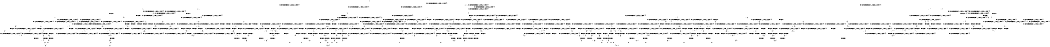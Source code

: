 digraph BCG {
size = "7, 10.5";
center = TRUE;
node [shape = circle];
0 [peripheries = 2];
0 -> 1 [label = "EX !0 !ATOMIC_EXCH_BRANCH (1, +0, FALSE, +0, 3, TRUE) !{0}"];
0 -> 2 [label = "EX !2 !ATOMIC_EXCH_BRANCH (1, +0, TRUE, +0, 1, TRUE) !{0}"];
0 -> 3 [label = "EX !1 !ATOMIC_EXCH_BRANCH (1, +1, TRUE, +0, 2, TRUE) !{0}"];
0 -> 4 [label = "EX !0 !ATOMIC_EXCH_BRANCH (1, +0, FALSE, +0, 3, TRUE) !{0}"];
1 -> 5 [label = "EX !2 !ATOMIC_EXCH_BRANCH (1, +0, TRUE, +0, 1, TRUE) !{0}"];
1 -> 6 [label = "EX !1 !ATOMIC_EXCH_BRANCH (1, +1, TRUE, +0, 2, TRUE) !{0}"];
1 -> 7 [label = "TERMINATE !0"];
2 -> 2 [label = "EX !2 !ATOMIC_EXCH_BRANCH (1, +0, TRUE, +0, 1, TRUE) !{0}"];
2 -> 8 [label = "EX !0 !ATOMIC_EXCH_BRANCH (1, +0, FALSE, +0, 3, TRUE) !{0}"];
2 -> 9 [label = "EX !1 !ATOMIC_EXCH_BRANCH (1, +1, TRUE, +0, 2, TRUE) !{0}"];
2 -> 10 [label = "EX !0 !ATOMIC_EXCH_BRANCH (1, +0, FALSE, +0, 3, TRUE) !{0}"];
3 -> 11 [label = "EX !0 !ATOMIC_EXCH_BRANCH (1, +0, FALSE, +0, 3, FALSE) !{0}"];
3 -> 12 [label = "EX !2 !ATOMIC_EXCH_BRANCH (1, +0, TRUE, +0, 1, FALSE) !{0}"];
3 -> 13 [label = "TERMINATE !1"];
3 -> 14 [label = "EX !0 !ATOMIC_EXCH_BRANCH (1, +0, FALSE, +0, 3, FALSE) !{0}"];
4 -> 15 [label = "EX !2 !ATOMIC_EXCH_BRANCH (1, +0, TRUE, +0, 1, TRUE) !{0}"];
4 -> 16 [label = "EX !1 !ATOMIC_EXCH_BRANCH (1, +1, TRUE, +0, 2, TRUE) !{0}"];
4 -> 17 [label = "TERMINATE !0"];
5 -> 5 [label = "EX !2 !ATOMIC_EXCH_BRANCH (1, +0, TRUE, +0, 1, TRUE) !{0}"];
5 -> 18 [label = "EX !1 !ATOMIC_EXCH_BRANCH (1, +1, TRUE, +0, 2, TRUE) !{0}"];
5 -> 19 [label = "TERMINATE !0"];
6 -> 20 [label = "EX !2 !ATOMIC_EXCH_BRANCH (1, +0, TRUE, +0, 1, FALSE) !{0}"];
6 -> 21 [label = "TERMINATE !0"];
6 -> 22 [label = "TERMINATE !1"];
7 -> 23 [label = "EX !2 !ATOMIC_EXCH_BRANCH (1, +0, TRUE, +0, 1, TRUE) !{1}"];
7 -> 24 [label = "EX !1 !ATOMIC_EXCH_BRANCH (1, +1, TRUE, +0, 2, TRUE) !{1}"];
7 -> 25 [label = "EX !1 !ATOMIC_EXCH_BRANCH (1, +1, TRUE, +0, 2, TRUE) !{1}"];
8 -> 5 [label = "EX !2 !ATOMIC_EXCH_BRANCH (1, +0, TRUE, +0, 1, TRUE) !{0}"];
8 -> 18 [label = "EX !1 !ATOMIC_EXCH_BRANCH (1, +1, TRUE, +0, 2, TRUE) !{0}"];
8 -> 19 [label = "TERMINATE !0"];
9 -> 12 [label = "EX !2 !ATOMIC_EXCH_BRANCH (1, +0, TRUE, +0, 1, FALSE) !{0}"];
9 -> 26 [label = "EX !0 !ATOMIC_EXCH_BRANCH (1, +0, FALSE, +0, 3, FALSE) !{0}"];
9 -> 27 [label = "TERMINATE !1"];
9 -> 28 [label = "EX !0 !ATOMIC_EXCH_BRANCH (1, +0, FALSE, +0, 3, FALSE) !{0}"];
10 -> 15 [label = "EX !2 !ATOMIC_EXCH_BRANCH (1, +0, TRUE, +0, 1, TRUE) !{0}"];
10 -> 29 [label = "EX !1 !ATOMIC_EXCH_BRANCH (1, +1, TRUE, +0, 2, TRUE) !{0}"];
10 -> 30 [label = "TERMINATE !0"];
11 -> 31 [label = "EX !0 !ATOMIC_EXCH_BRANCH (1, +1, TRUE, +0, 3, FALSE) !{0}"];
11 -> 32 [label = "EX !2 !ATOMIC_EXCH_BRANCH (1, +0, TRUE, +0, 1, FALSE) !{0}"];
11 -> 33 [label = "TERMINATE !1"];
11 -> 34 [label = "EX !0 !ATOMIC_EXCH_BRANCH (1, +1, TRUE, +0, 3, FALSE) !{0}"];
12 -> 35 [label = "EX !0 !ATOMIC_EXCH_BRANCH (1, +0, FALSE, +0, 3, TRUE) !{0}"];
12 -> 36 [label = "TERMINATE !2"];
12 -> 37 [label = "TERMINATE !1"];
12 -> 38 [label = "EX !0 !ATOMIC_EXCH_BRANCH (1, +0, FALSE, +0, 3, TRUE) !{0}"];
13 -> 39 [label = "EX !0 !ATOMIC_EXCH_BRANCH (1, +0, FALSE, +0, 3, FALSE) !{0}"];
13 -> 40 [label = "EX !2 !ATOMIC_EXCH_BRANCH (1, +0, TRUE, +0, 1, FALSE) !{0}"];
13 -> 41 [label = "EX !0 !ATOMIC_EXCH_BRANCH (1, +0, FALSE, +0, 3, FALSE) !{0}"];
14 -> 42 [label = "EX !2 !ATOMIC_EXCH_BRANCH (1, +0, TRUE, +0, 1, FALSE) !{0}"];
14 -> 43 [label = "TERMINATE !1"];
14 -> 34 [label = "EX !0 !ATOMIC_EXCH_BRANCH (1, +1, TRUE, +0, 3, FALSE) !{0}"];
15 -> 15 [label = "EX !2 !ATOMIC_EXCH_BRANCH (1, +0, TRUE, +0, 1, TRUE) !{0}"];
15 -> 29 [label = "EX !1 !ATOMIC_EXCH_BRANCH (1, +1, TRUE, +0, 2, TRUE) !{0}"];
15 -> 30 [label = "TERMINATE !0"];
16 -> 44 [label = "EX !2 !ATOMIC_EXCH_BRANCH (1, +0, TRUE, +0, 1, FALSE) !{0}"];
16 -> 45 [label = "TERMINATE !0"];
16 -> 46 [label = "TERMINATE !1"];
17 -> 47 [label = "EX !2 !ATOMIC_EXCH_BRANCH (1, +0, TRUE, +0, 1, TRUE) !{1}"];
17 -> 48 [label = "EX !1 !ATOMIC_EXCH_BRANCH (1, +1, TRUE, +0, 2, TRUE) !{1}"];
18 -> 20 [label = "EX !2 !ATOMIC_EXCH_BRANCH (1, +0, TRUE, +0, 1, FALSE) !{0}"];
18 -> 49 [label = "TERMINATE !0"];
18 -> 50 [label = "TERMINATE !1"];
19 -> 23 [label = "EX !2 !ATOMIC_EXCH_BRANCH (1, +0, TRUE, +0, 1, TRUE) !{1}"];
19 -> 51 [label = "EX !1 !ATOMIC_EXCH_BRANCH (1, +1, TRUE, +0, 2, TRUE) !{1}"];
19 -> 52 [label = "EX !1 !ATOMIC_EXCH_BRANCH (1, +1, TRUE, +0, 2, TRUE) !{1}"];
20 -> 53 [label = "TERMINATE !0"];
20 -> 54 [label = "TERMINATE !2"];
20 -> 55 [label = "TERMINATE !1"];
21 -> 56 [label = "EX !2 !ATOMIC_EXCH_BRANCH (1, +0, TRUE, +0, 1, FALSE) !{1}"];
21 -> 57 [label = "TERMINATE !1"];
22 -> 58 [label = "EX !2 !ATOMIC_EXCH_BRANCH (1, +0, TRUE, +0, 1, FALSE) !{0}"];
22 -> 59 [label = "TERMINATE !0"];
23 -> 23 [label = "EX !2 !ATOMIC_EXCH_BRANCH (1, +0, TRUE, +0, 1, TRUE) !{1}"];
23 -> 51 [label = "EX !1 !ATOMIC_EXCH_BRANCH (1, +1, TRUE, +0, 2, TRUE) !{1}"];
23 -> 52 [label = "EX !1 !ATOMIC_EXCH_BRANCH (1, +1, TRUE, +0, 2, TRUE) !{1}"];
24 -> 56 [label = "EX !2 !ATOMIC_EXCH_BRANCH (1, +0, TRUE, +0, 1, FALSE) !{1}"];
24 -> 57 [label = "TERMINATE !1"];
25 -> 60 [label = "EX !2 !ATOMIC_EXCH_BRANCH (1, +0, TRUE, +0, 1, FALSE) !{1}"];
25 -> 61 [label = "TERMINATE !1"];
26 -> 62 [label = "EX !0 !ATOMIC_EXCH_BRANCH (1, +1, TRUE, +0, 3, FALSE) !{0}"];
26 -> 32 [label = "EX !2 !ATOMIC_EXCH_BRANCH (1, +0, TRUE, +0, 1, FALSE) !{0}"];
26 -> 63 [label = "TERMINATE !1"];
26 -> 64 [label = "EX !0 !ATOMIC_EXCH_BRANCH (1, +1, TRUE, +0, 3, FALSE) !{0}"];
27 -> 40 [label = "EX !2 !ATOMIC_EXCH_BRANCH (1, +0, TRUE, +0, 1, FALSE) !{0}"];
27 -> 65 [label = "EX !0 !ATOMIC_EXCH_BRANCH (1, +0, FALSE, +0, 3, FALSE) !{0}"];
27 -> 66 [label = "EX !0 !ATOMIC_EXCH_BRANCH (1, +0, FALSE, +0, 3, FALSE) !{0}"];
28 -> 42 [label = "EX !2 !ATOMIC_EXCH_BRANCH (1, +0, TRUE, +0, 1, FALSE) !{0}"];
28 -> 67 [label = "TERMINATE !1"];
28 -> 64 [label = "EX !0 !ATOMIC_EXCH_BRANCH (1, +1, TRUE, +0, 3, FALSE) !{0}"];
29 -> 44 [label = "EX !2 !ATOMIC_EXCH_BRANCH (1, +0, TRUE, +0, 1, FALSE) !{0}"];
29 -> 68 [label = "TERMINATE !0"];
29 -> 69 [label = "TERMINATE !1"];
30 -> 47 [label = "EX !2 !ATOMIC_EXCH_BRANCH (1, +0, TRUE, +0, 1, TRUE) !{1}"];
30 -> 70 [label = "EX !1 !ATOMIC_EXCH_BRANCH (1, +1, TRUE, +0, 2, TRUE) !{1}"];
31 -> 20 [label = "EX !2 !ATOMIC_EXCH_BRANCH (1, +0, TRUE, +0, 1, FALSE) !{0}"];
31 -> 21 [label = "TERMINATE !0"];
31 -> 22 [label = "TERMINATE !1"];
32 -> 71 [label = "EX !0 !ATOMIC_EXCH_BRANCH (1, +1, TRUE, +0, 3, TRUE) !{0}"];
32 -> 72 [label = "TERMINATE !2"];
32 -> 73 [label = "TERMINATE !1"];
32 -> 74 [label = "EX !0 !ATOMIC_EXCH_BRANCH (1, +1, TRUE, +0, 3, TRUE) !{0}"];
33 -> 75 [label = "EX !0 !ATOMIC_EXCH_BRANCH (1, +1, TRUE, +0, 3, FALSE) !{0}"];
33 -> 76 [label = "EX !2 !ATOMIC_EXCH_BRANCH (1, +0, TRUE, +0, 1, FALSE) !{0}"];
33 -> 77 [label = "EX !0 !ATOMIC_EXCH_BRANCH (1, +1, TRUE, +0, 3, FALSE) !{0}"];
34 -> 44 [label = "EX !2 !ATOMIC_EXCH_BRANCH (1, +0, TRUE, +0, 1, FALSE) !{0}"];
34 -> 45 [label = "TERMINATE !0"];
34 -> 46 [label = "TERMINATE !1"];
35 -> 53 [label = "TERMINATE !0"];
35 -> 54 [label = "TERMINATE !2"];
35 -> 55 [label = "TERMINATE !1"];
36 -> 78 [label = "EX !0 !ATOMIC_EXCH_BRANCH (1, +0, FALSE, +0, 3, TRUE) !{0}"];
36 -> 79 [label = "TERMINATE !1"];
36 -> 80 [label = "EX !0 !ATOMIC_EXCH_BRANCH (1, +0, FALSE, +0, 3, TRUE) !{0}"];
37 -> 81 [label = "EX !0 !ATOMIC_EXCH_BRANCH (1, +0, FALSE, +0, 3, TRUE) !{0}"];
37 -> 82 [label = "TERMINATE !2"];
37 -> 83 [label = "EX !0 !ATOMIC_EXCH_BRANCH (1, +0, FALSE, +0, 3, TRUE) !{0}"];
38 -> 84 [label = "TERMINATE !0"];
38 -> 85 [label = "TERMINATE !2"];
38 -> 86 [label = "TERMINATE !1"];
39 -> 75 [label = "EX !0 !ATOMIC_EXCH_BRANCH (1, +1, TRUE, +0, 3, FALSE) !{0}"];
39 -> 76 [label = "EX !2 !ATOMIC_EXCH_BRANCH (1, +0, TRUE, +0, 1, FALSE) !{0}"];
39 -> 77 [label = "EX !0 !ATOMIC_EXCH_BRANCH (1, +1, TRUE, +0, 3, FALSE) !{0}"];
40 -> 81 [label = "EX !0 !ATOMIC_EXCH_BRANCH (1, +0, FALSE, +0, 3, TRUE) !{0}"];
40 -> 82 [label = "TERMINATE !2"];
40 -> 83 [label = "EX !0 !ATOMIC_EXCH_BRANCH (1, +0, FALSE, +0, 3, TRUE) !{0}"];
41 -> 87 [label = "EX !2 !ATOMIC_EXCH_BRANCH (1, +0, TRUE, +0, 1, FALSE) !{0}"];
41 -> 77 [label = "EX !0 !ATOMIC_EXCH_BRANCH (1, +1, TRUE, +0, 3, FALSE) !{0}"];
42 -> 88 [label = "TERMINATE !2"];
42 -> 89 [label = "TERMINATE !1"];
42 -> 74 [label = "EX !0 !ATOMIC_EXCH_BRANCH (1, +1, TRUE, +0, 3, TRUE) !{0}"];
43 -> 87 [label = "EX !2 !ATOMIC_EXCH_BRANCH (1, +0, TRUE, +0, 1, FALSE) !{0}"];
43 -> 77 [label = "EX !0 !ATOMIC_EXCH_BRANCH (1, +1, TRUE, +0, 3, FALSE) !{0}"];
44 -> 84 [label = "TERMINATE !0"];
44 -> 85 [label = "TERMINATE !2"];
44 -> 86 [label = "TERMINATE !1"];
45 -> 90 [label = "EX !2 !ATOMIC_EXCH_BRANCH (1, +0, TRUE, +0, 1, FALSE) !{1}"];
45 -> 91 [label = "TERMINATE !1"];
46 -> 92 [label = "EX !2 !ATOMIC_EXCH_BRANCH (1, +0, TRUE, +0, 1, FALSE) !{0}"];
46 -> 93 [label = "TERMINATE !0"];
47 -> 47 [label = "EX !2 !ATOMIC_EXCH_BRANCH (1, +0, TRUE, +0, 1, TRUE) !{1}"];
47 -> 70 [label = "EX !1 !ATOMIC_EXCH_BRANCH (1, +1, TRUE, +0, 2, TRUE) !{1}"];
48 -> 90 [label = "EX !2 !ATOMIC_EXCH_BRANCH (1, +0, TRUE, +0, 1, FALSE) !{1}"];
48 -> 91 [label = "TERMINATE !1"];
49 -> 56 [label = "EX !2 !ATOMIC_EXCH_BRANCH (1, +0, TRUE, +0, 1, FALSE) !{1}"];
49 -> 94 [label = "TERMINATE !1"];
50 -> 58 [label = "EX !2 !ATOMIC_EXCH_BRANCH (1, +0, TRUE, +0, 1, FALSE) !{0}"];
50 -> 95 [label = "TERMINATE !0"];
51 -> 56 [label = "EX !2 !ATOMIC_EXCH_BRANCH (1, +0, TRUE, +0, 1, FALSE) !{1}"];
51 -> 94 [label = "TERMINATE !1"];
52 -> 60 [label = "EX !2 !ATOMIC_EXCH_BRANCH (1, +0, TRUE, +0, 1, FALSE) !{1}"];
52 -> 96 [label = "TERMINATE !1"];
53 -> 97 [label = "TERMINATE !2"];
53 -> 98 [label = "TERMINATE !1"];
54 -> 99 [label = "TERMINATE !0"];
54 -> 100 [label = "TERMINATE !1"];
55 -> 101 [label = "TERMINATE !0"];
55 -> 102 [label = "TERMINATE !2"];
56 -> 97 [label = "TERMINATE !2"];
56 -> 98 [label = "TERMINATE !1"];
57 -> 103 [label = "EX !2 !ATOMIC_EXCH_BRANCH (1, +0, TRUE, +0, 1, FALSE) !{2}"];
57 -> 104 [label = "EX !2 !ATOMIC_EXCH_BRANCH (1, +0, TRUE, +0, 1, FALSE) !{2}"];
58 -> 101 [label = "TERMINATE !0"];
58 -> 102 [label = "TERMINATE !2"];
59 -> 103 [label = "EX !2 !ATOMIC_EXCH_BRANCH (1, +0, TRUE, +0, 1, FALSE) !{2}"];
59 -> 104 [label = "EX !2 !ATOMIC_EXCH_BRANCH (1, +0, TRUE, +0, 1, FALSE) !{2}"];
60 -> 105 [label = "TERMINATE !2"];
60 -> 106 [label = "TERMINATE !1"];
61 -> 107 [label = "EX !2 !ATOMIC_EXCH_BRANCH (1, +0, TRUE, +0, 1, FALSE) !{2}"];
62 -> 20 [label = "EX !2 !ATOMIC_EXCH_BRANCH (1, +0, TRUE, +0, 1, FALSE) !{0}"];
62 -> 49 [label = "TERMINATE !0"];
62 -> 50 [label = "TERMINATE !1"];
63 -> 108 [label = "EX !0 !ATOMIC_EXCH_BRANCH (1, +1, TRUE, +0, 3, FALSE) !{0}"];
63 -> 76 [label = "EX !2 !ATOMIC_EXCH_BRANCH (1, +0, TRUE, +0, 1, FALSE) !{0}"];
63 -> 109 [label = "EX !0 !ATOMIC_EXCH_BRANCH (1, +1, TRUE, +0, 3, FALSE) !{0}"];
64 -> 44 [label = "EX !2 !ATOMIC_EXCH_BRANCH (1, +0, TRUE, +0, 1, FALSE) !{0}"];
64 -> 68 [label = "TERMINATE !0"];
64 -> 69 [label = "TERMINATE !1"];
65 -> 108 [label = "EX !0 !ATOMIC_EXCH_BRANCH (1, +1, TRUE, +0, 3, FALSE) !{0}"];
65 -> 76 [label = "EX !2 !ATOMIC_EXCH_BRANCH (1, +0, TRUE, +0, 1, FALSE) !{0}"];
65 -> 109 [label = "EX !0 !ATOMIC_EXCH_BRANCH (1, +1, TRUE, +0, 3, FALSE) !{0}"];
66 -> 87 [label = "EX !2 !ATOMIC_EXCH_BRANCH (1, +0, TRUE, +0, 1, FALSE) !{0}"];
66 -> 109 [label = "EX !0 !ATOMIC_EXCH_BRANCH (1, +1, TRUE, +0, 3, FALSE) !{0}"];
67 -> 87 [label = "EX !2 !ATOMIC_EXCH_BRANCH (1, +0, TRUE, +0, 1, FALSE) !{0}"];
67 -> 109 [label = "EX !0 !ATOMIC_EXCH_BRANCH (1, +1, TRUE, +0, 3, FALSE) !{0}"];
68 -> 90 [label = "EX !2 !ATOMIC_EXCH_BRANCH (1, +0, TRUE, +0, 1, FALSE) !{1}"];
68 -> 110 [label = "TERMINATE !1"];
69 -> 92 [label = "EX !2 !ATOMIC_EXCH_BRANCH (1, +0, TRUE, +0, 1, FALSE) !{0}"];
69 -> 111 [label = "TERMINATE !0"];
70 -> 90 [label = "EX !2 !ATOMIC_EXCH_BRANCH (1, +0, TRUE, +0, 1, FALSE) !{1}"];
70 -> 110 [label = "TERMINATE !1"];
71 -> 112 [label = "TERMINATE !0"];
71 -> 113 [label = "TERMINATE !2"];
71 -> 114 [label = "TERMINATE !1"];
72 -> 115 [label = "EX !0 !ATOMIC_EXCH_BRANCH (1, +1, TRUE, +0, 3, TRUE) !{0}"];
72 -> 116 [label = "TERMINATE !1"];
72 -> 117 [label = "EX !0 !ATOMIC_EXCH_BRANCH (1, +1, TRUE, +0, 3, TRUE) !{0}"];
73 -> 118 [label = "EX !0 !ATOMIC_EXCH_BRANCH (1, +1, TRUE, +0, 3, TRUE) !{0}"];
73 -> 119 [label = "TERMINATE !2"];
73 -> 120 [label = "EX !0 !ATOMIC_EXCH_BRANCH (1, +1, TRUE, +0, 3, TRUE) !{0}"];
74 -> 121 [label = "TERMINATE !0"];
74 -> 122 [label = "TERMINATE !2"];
74 -> 123 [label = "TERMINATE !1"];
75 -> 58 [label = "EX !2 !ATOMIC_EXCH_BRANCH (1, +0, TRUE, +0, 1, FALSE) !{0}"];
75 -> 59 [label = "TERMINATE !0"];
76 -> 118 [label = "EX !0 !ATOMIC_EXCH_BRANCH (1, +1, TRUE, +0, 3, TRUE) !{0}"];
76 -> 119 [label = "TERMINATE !2"];
76 -> 120 [label = "EX !0 !ATOMIC_EXCH_BRANCH (1, +1, TRUE, +0, 3, TRUE) !{0}"];
77 -> 92 [label = "EX !2 !ATOMIC_EXCH_BRANCH (1, +0, TRUE, +0, 1, FALSE) !{0}"];
77 -> 93 [label = "TERMINATE !0"];
78 -> 99 [label = "TERMINATE !0"];
78 -> 100 [label = "TERMINATE !1"];
79 -> 124 [label = "EX !0 !ATOMIC_EXCH_BRANCH (1, +0, FALSE, +0, 3, TRUE) !{0}"];
79 -> 125 [label = "EX !0 !ATOMIC_EXCH_BRANCH (1, +0, FALSE, +0, 3, TRUE) !{0}"];
80 -> 126 [label = "TERMINATE !0"];
80 -> 127 [label = "TERMINATE !1"];
81 -> 101 [label = "TERMINATE !0"];
81 -> 102 [label = "TERMINATE !2"];
82 -> 124 [label = "EX !0 !ATOMIC_EXCH_BRANCH (1, +0, FALSE, +0, 3, TRUE) !{0}"];
82 -> 125 [label = "EX !0 !ATOMIC_EXCH_BRANCH (1, +0, FALSE, +0, 3, TRUE) !{0}"];
83 -> 128 [label = "TERMINATE !0"];
83 -> 129 [label = "TERMINATE !2"];
84 -> 130 [label = "TERMINATE !2"];
84 -> 131 [label = "TERMINATE !1"];
85 -> 126 [label = "TERMINATE !0"];
85 -> 127 [label = "TERMINATE !1"];
86 -> 128 [label = "TERMINATE !0"];
86 -> 129 [label = "TERMINATE !2"];
87 -> 132 [label = "TERMINATE !2"];
87 -> 120 [label = "EX !0 !ATOMIC_EXCH_BRANCH (1, +1, TRUE, +0, 3, TRUE) !{0}"];
88 -> 133 [label = "TERMINATE !1"];
88 -> 117 [label = "EX !0 !ATOMIC_EXCH_BRANCH (1, +1, TRUE, +0, 3, TRUE) !{0}"];
89 -> 132 [label = "TERMINATE !2"];
89 -> 120 [label = "EX !0 !ATOMIC_EXCH_BRANCH (1, +1, TRUE, +0, 3, TRUE) !{0}"];
90 -> 130 [label = "TERMINATE !2"];
90 -> 131 [label = "TERMINATE !1"];
91 -> 134 [label = "EX !2 !ATOMIC_EXCH_BRANCH (1, +0, TRUE, +0, 1, FALSE) !{2}"];
92 -> 128 [label = "TERMINATE !0"];
92 -> 129 [label = "TERMINATE !2"];
93 -> 134 [label = "EX !2 !ATOMIC_EXCH_BRANCH (1, +0, TRUE, +0, 1, FALSE) !{2}"];
94 -> 103 [label = "EX !2 !ATOMIC_EXCH_BRANCH (1, +0, TRUE, +0, 1, FALSE) !{2}"];
94 -> 104 [label = "EX !2 !ATOMIC_EXCH_BRANCH (1, +0, TRUE, +0, 1, FALSE) !{2}"];
95 -> 103 [label = "EX !2 !ATOMIC_EXCH_BRANCH (1, +0, TRUE, +0, 1, FALSE) !{2}"];
95 -> 104 [label = "EX !2 !ATOMIC_EXCH_BRANCH (1, +0, TRUE, +0, 1, FALSE) !{2}"];
96 -> 107 [label = "EX !2 !ATOMIC_EXCH_BRANCH (1, +0, TRUE, +0, 1, FALSE) !{2}"];
97 -> 135 [label = "TERMINATE !1"];
98 -> 136 [label = "TERMINATE !2"];
99 -> 137 [label = "TERMINATE !1"];
100 -> 138 [label = "TERMINATE !0"];
101 -> 136 [label = "TERMINATE !2"];
102 -> 138 [label = "TERMINATE !0"];
103 -> 136 [label = "TERMINATE !2"];
104 -> 139 [label = "TERMINATE !2"];
105 -> 140 [label = "TERMINATE !1"];
106 -> 141 [label = "TERMINATE !2"];
107 -> 141 [label = "TERMINATE !2"];
108 -> 58 [label = "EX !2 !ATOMIC_EXCH_BRANCH (1, +0, TRUE, +0, 1, FALSE) !{0}"];
108 -> 95 [label = "TERMINATE !0"];
109 -> 92 [label = "EX !2 !ATOMIC_EXCH_BRANCH (1, +0, TRUE, +0, 1, FALSE) !{0}"];
109 -> 111 [label = "TERMINATE !0"];
110 -> 134 [label = "EX !2 !ATOMIC_EXCH_BRANCH (1, +0, TRUE, +0, 1, FALSE) !{2}"];
111 -> 134 [label = "EX !2 !ATOMIC_EXCH_BRANCH (1, +0, TRUE, +0, 1, FALSE) !{2}"];
112 -> 142 [label = "TERMINATE !2"];
112 -> 143 [label = "TERMINATE !1"];
113 -> 144 [label = "TERMINATE !0"];
113 -> 145 [label = "TERMINATE !1"];
114 -> 146 [label = "TERMINATE !0"];
114 -> 147 [label = "TERMINATE !2"];
115 -> 144 [label = "TERMINATE !0"];
115 -> 145 [label = "TERMINATE !1"];
116 -> 148 [label = "EX !0 !ATOMIC_EXCH_BRANCH (1, +1, TRUE, +0, 3, TRUE) !{0}"];
116 -> 149 [label = "EX !0 !ATOMIC_EXCH_BRANCH (1, +1, TRUE, +0, 3, TRUE) !{0}"];
117 -> 150 [label = "TERMINATE !0"];
117 -> 151 [label = "TERMINATE !1"];
118 -> 146 [label = "TERMINATE !0"];
118 -> 147 [label = "TERMINATE !2"];
119 -> 148 [label = "EX !0 !ATOMIC_EXCH_BRANCH (1, +1, TRUE, +0, 3, TRUE) !{0}"];
119 -> 149 [label = "EX !0 !ATOMIC_EXCH_BRANCH (1, +1, TRUE, +0, 3, TRUE) !{0}"];
120 -> 152 [label = "TERMINATE !0"];
120 -> 153 [label = "TERMINATE !2"];
121 -> 154 [label = "TERMINATE !2"];
121 -> 155 [label = "TERMINATE !1"];
122 -> 150 [label = "TERMINATE !0"];
122 -> 151 [label = "TERMINATE !1"];
123 -> 152 [label = "TERMINATE !0"];
123 -> 153 [label = "TERMINATE !2"];
124 -> 138 [label = "TERMINATE !0"];
125 -> 156 [label = "TERMINATE !0"];
126 -> 157 [label = "TERMINATE !1"];
127 -> 156 [label = "TERMINATE !0"];
128 -> 158 [label = "TERMINATE !2"];
129 -> 156 [label = "TERMINATE !0"];
130 -> 159 [label = "TERMINATE !1"];
131 -> 158 [label = "TERMINATE !2"];
132 -> 149 [label = "EX !0 !ATOMIC_EXCH_BRANCH (1, +1, TRUE, +0, 3, TRUE) !{0}"];
133 -> 149 [label = "EX !0 !ATOMIC_EXCH_BRANCH (1, +1, TRUE, +0, 3, TRUE) !{0}"];
134 -> 158 [label = "TERMINATE !2"];
135 -> 160 [label = "exit"];
136 -> 160 [label = "exit"];
137 -> 160 [label = "exit"];
138 -> 160 [label = "exit"];
139 -> 161 [label = "exit"];
140 -> 162 [label = "exit"];
141 -> 162 [label = "exit"];
142 -> 163 [label = "TERMINATE !1"];
143 -> 164 [label = "TERMINATE !2"];
144 -> 165 [label = "TERMINATE !1"];
145 -> 166 [label = "TERMINATE !0"];
146 -> 164 [label = "TERMINATE !2"];
147 -> 166 [label = "TERMINATE !0"];
148 -> 166 [label = "TERMINATE !0"];
149 -> 167 [label = "TERMINATE !0"];
150 -> 168 [label = "TERMINATE !1"];
151 -> 167 [label = "TERMINATE !0"];
152 -> 169 [label = "TERMINATE !2"];
153 -> 167 [label = "TERMINATE !0"];
154 -> 170 [label = "TERMINATE !1"];
155 -> 169 [label = "TERMINATE !2"];
156 -> 171 [label = "exit"];
157 -> 171 [label = "exit"];
158 -> 171 [label = "exit"];
159 -> 171 [label = "exit"];
163 -> 160 [label = "exit"];
164 -> 160 [label = "exit"];
165 -> 160 [label = "exit"];
166 -> 160 [label = "exit"];
167 -> 171 [label = "exit"];
168 -> 171 [label = "exit"];
169 -> 171 [label = "exit"];
170 -> 171 [label = "exit"];
}
